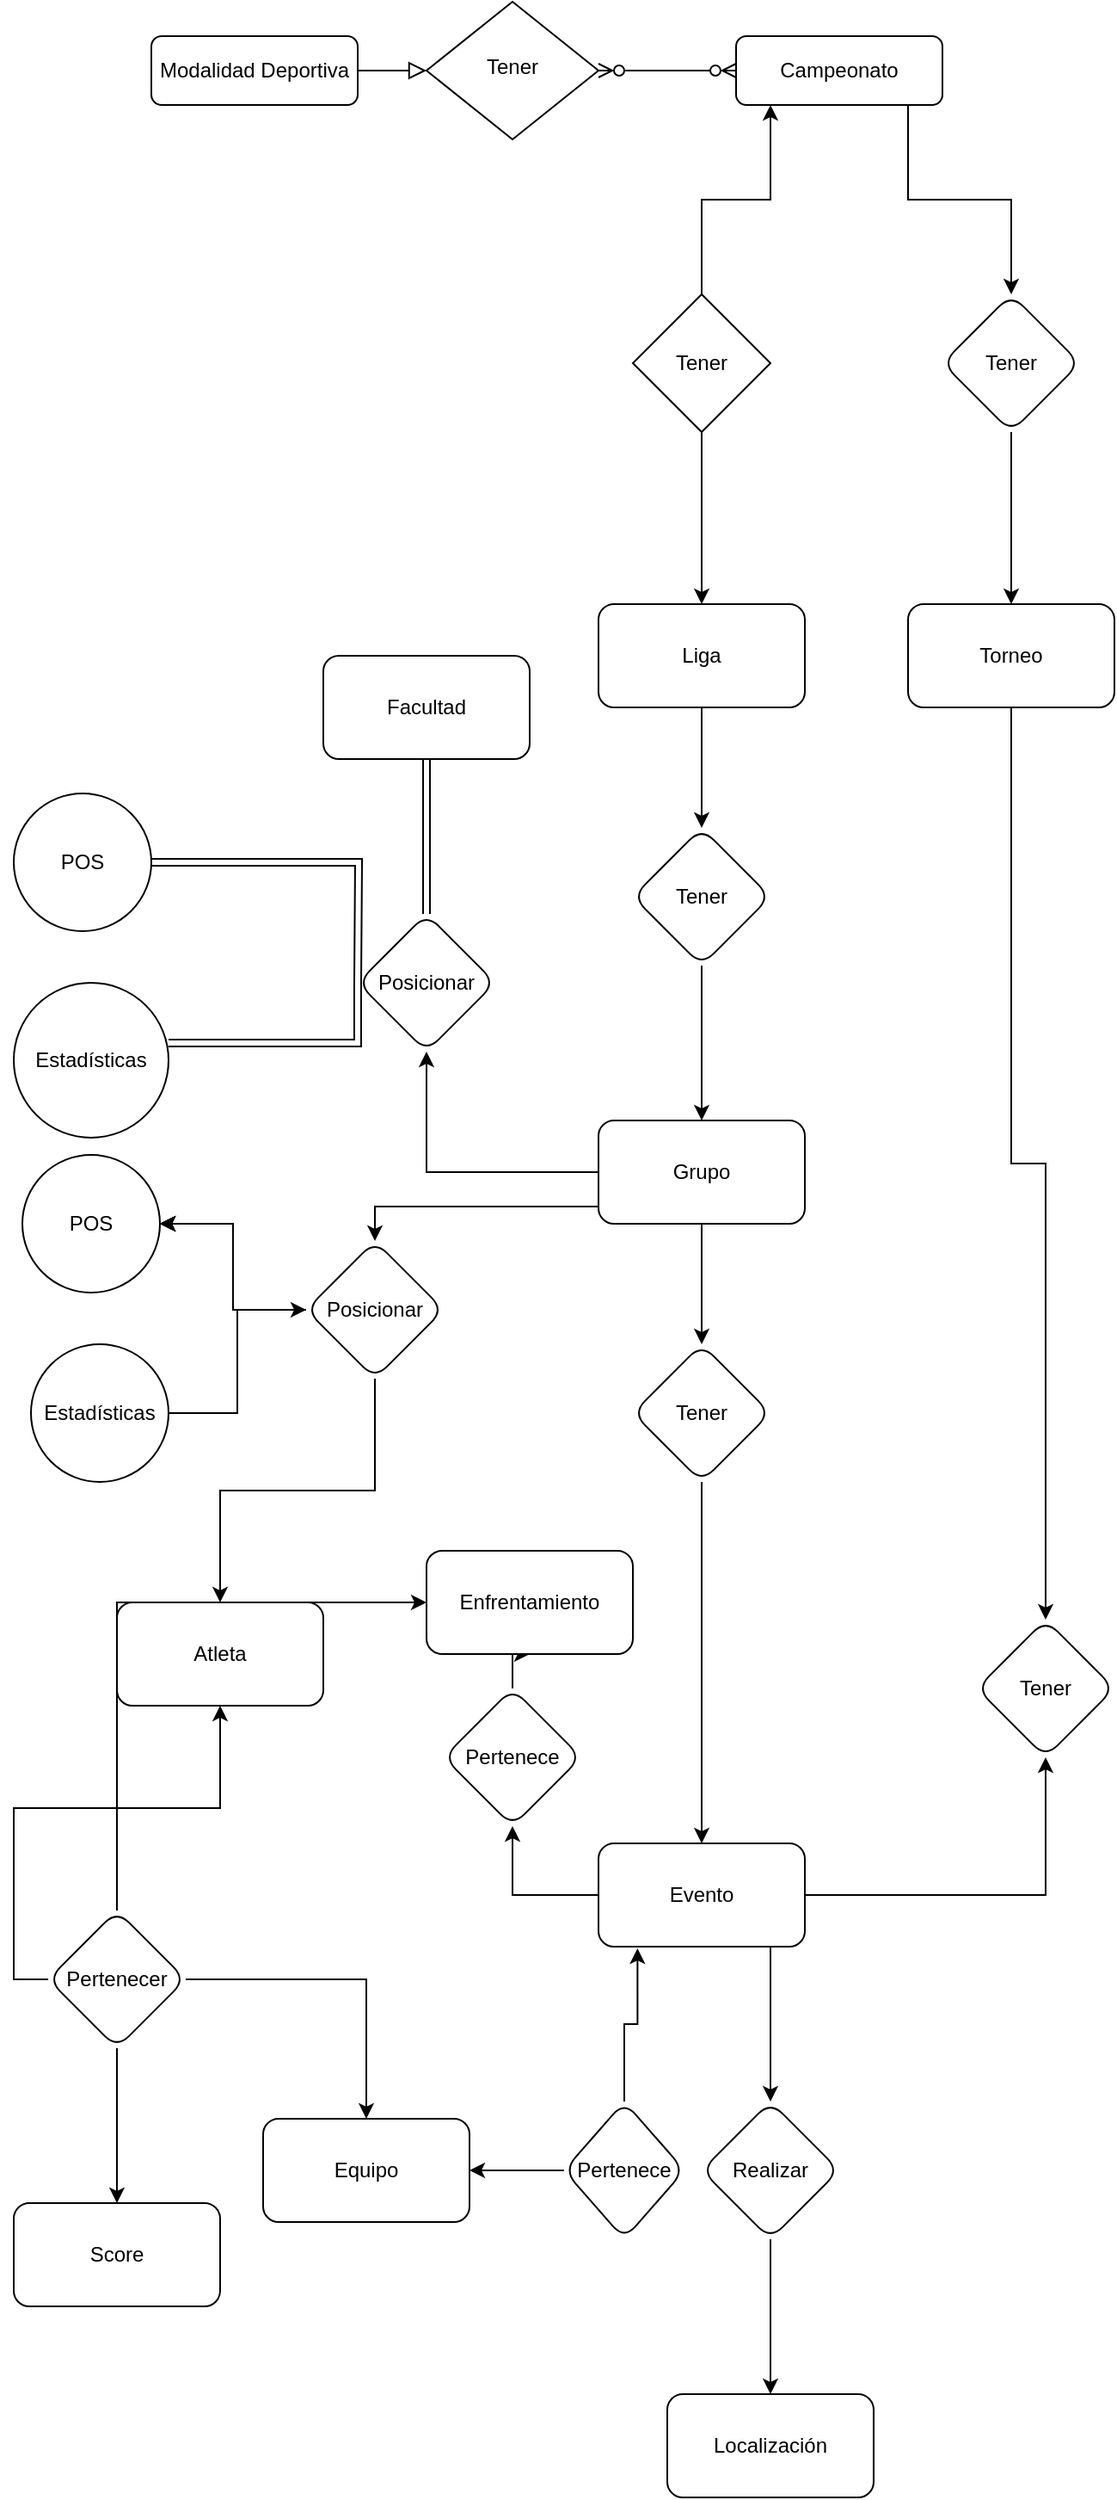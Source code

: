 <mxfile version="22.0.2" type="device">
  <diagram id="C5RBs43oDa-KdzZeNtuy" name="Page-1">
    <mxGraphModel dx="1020" dy="496" grid="1" gridSize="10" guides="1" tooltips="1" connect="1" arrows="1" fold="1" page="1" pageScale="1" pageWidth="827" pageHeight="1169" math="0" shadow="0">
      <root>
        <mxCell id="WIyWlLk6GJQsqaUBKTNV-0" />
        <mxCell id="WIyWlLk6GJQsqaUBKTNV-1" parent="WIyWlLk6GJQsqaUBKTNV-0" />
        <mxCell id="WIyWlLk6GJQsqaUBKTNV-2" value="" style="rounded=0;html=1;jettySize=auto;orthogonalLoop=1;fontSize=11;endArrow=block;endFill=0;endSize=8;strokeWidth=1;shadow=0;labelBackgroundColor=none;edgeStyle=orthogonalEdgeStyle;" parent="WIyWlLk6GJQsqaUBKTNV-1" source="WIyWlLk6GJQsqaUBKTNV-3" target="WIyWlLk6GJQsqaUBKTNV-6" edge="1">
          <mxGeometry relative="1" as="geometry" />
        </mxCell>
        <mxCell id="WIyWlLk6GJQsqaUBKTNV-3" value="Modalidad Deportiva" style="rounded=1;whiteSpace=wrap;html=1;fontSize=12;glass=0;strokeWidth=1;shadow=0;" parent="WIyWlLk6GJQsqaUBKTNV-1" vertex="1">
          <mxGeometry x="160" y="80" width="120" height="40" as="geometry" />
        </mxCell>
        <mxCell id="WIyWlLk6GJQsqaUBKTNV-6" value="Tener" style="rhombus;whiteSpace=wrap;html=1;shadow=0;fontFamily=Helvetica;fontSize=12;align=center;strokeWidth=1;spacing=6;spacingTop=-4;" parent="WIyWlLk6GJQsqaUBKTNV-1" vertex="1">
          <mxGeometry x="320" y="60" width="100" height="80" as="geometry" />
        </mxCell>
        <mxCell id="ZvgyUi1ns9W4Q0MeteP5-15" value="" style="edgeStyle=orthogonalEdgeStyle;rounded=0;orthogonalLoop=1;jettySize=auto;html=1;" parent="WIyWlLk6GJQsqaUBKTNV-1" source="WIyWlLk6GJQsqaUBKTNV-7" target="ZvgyUi1ns9W4Q0MeteP5-14" edge="1">
          <mxGeometry relative="1" as="geometry">
            <Array as="points">
              <mxPoint x="600" y="175" />
              <mxPoint x="660" y="175" />
            </Array>
          </mxGeometry>
        </mxCell>
        <mxCell id="WIyWlLk6GJQsqaUBKTNV-7" value="Campeonato" style="rounded=1;whiteSpace=wrap;html=1;fontSize=12;glass=0;strokeWidth=1;shadow=0;" parent="WIyWlLk6GJQsqaUBKTNV-1" vertex="1">
          <mxGeometry x="500" y="80" width="120" height="40" as="geometry" />
        </mxCell>
        <mxCell id="ZvgyUi1ns9W4Q0MeteP5-18" value="" style="edgeStyle=orthogonalEdgeStyle;rounded=0;orthogonalLoop=1;jettySize=auto;html=1;" parent="WIyWlLk6GJQsqaUBKTNV-1" source="ZvgyUi1ns9W4Q0MeteP5-3" target="ZvgyUi1ns9W4Q0MeteP5-17" edge="1">
          <mxGeometry relative="1" as="geometry" />
        </mxCell>
        <mxCell id="ZvgyUi1ns9W4Q0MeteP5-3" value="Liga" style="whiteSpace=wrap;html=1;rounded=1;glass=0;strokeWidth=1;shadow=0;" parent="WIyWlLk6GJQsqaUBKTNV-1" vertex="1">
          <mxGeometry x="420" y="410" width="120" height="60" as="geometry" />
        </mxCell>
        <mxCell id="ZvgyUi1ns9W4Q0MeteP5-29" style="edgeStyle=orthogonalEdgeStyle;rounded=0;orthogonalLoop=1;jettySize=auto;html=1;" parent="WIyWlLk6GJQsqaUBKTNV-1" source="ZvgyUi1ns9W4Q0MeteP5-7" target="ZvgyUi1ns9W4Q0MeteP5-27" edge="1">
          <mxGeometry relative="1" as="geometry" />
        </mxCell>
        <mxCell id="ZvgyUi1ns9W4Q0MeteP5-7" value="Torneo" style="whiteSpace=wrap;html=1;rounded=1;glass=0;strokeWidth=1;shadow=0;" parent="WIyWlLk6GJQsqaUBKTNV-1" vertex="1">
          <mxGeometry x="600" y="410" width="120" height="60" as="geometry" />
        </mxCell>
        <mxCell id="ZvgyUi1ns9W4Q0MeteP5-12" value="" style="edgeStyle=orthogonalEdgeStyle;rounded=0;orthogonalLoop=1;jettySize=auto;html=1;" parent="WIyWlLk6GJQsqaUBKTNV-1" source="ZvgyUi1ns9W4Q0MeteP5-11" target="WIyWlLk6GJQsqaUBKTNV-7" edge="1">
          <mxGeometry relative="1" as="geometry">
            <Array as="points">
              <mxPoint x="480" y="175" />
              <mxPoint x="520" y="175" />
            </Array>
          </mxGeometry>
        </mxCell>
        <mxCell id="ZvgyUi1ns9W4Q0MeteP5-13" value="" style="edgeStyle=orthogonalEdgeStyle;rounded=0;orthogonalLoop=1;jettySize=auto;html=1;" parent="WIyWlLk6GJQsqaUBKTNV-1" source="ZvgyUi1ns9W4Q0MeteP5-11" target="ZvgyUi1ns9W4Q0MeteP5-3" edge="1">
          <mxGeometry relative="1" as="geometry" />
        </mxCell>
        <mxCell id="ZvgyUi1ns9W4Q0MeteP5-11" value="Tener" style="rhombus;whiteSpace=wrap;html=1;" parent="WIyWlLk6GJQsqaUBKTNV-1" vertex="1">
          <mxGeometry x="440" y="230" width="80" height="80" as="geometry" />
        </mxCell>
        <mxCell id="ZvgyUi1ns9W4Q0MeteP5-16" value="" style="edgeStyle=orthogonalEdgeStyle;rounded=0;orthogonalLoop=1;jettySize=auto;html=1;" parent="WIyWlLk6GJQsqaUBKTNV-1" source="ZvgyUi1ns9W4Q0MeteP5-14" target="ZvgyUi1ns9W4Q0MeteP5-7" edge="1">
          <mxGeometry relative="1" as="geometry" />
        </mxCell>
        <mxCell id="ZvgyUi1ns9W4Q0MeteP5-14" value="Tener" style="rhombus;whiteSpace=wrap;html=1;rounded=1;glass=0;strokeWidth=1;shadow=0;" parent="WIyWlLk6GJQsqaUBKTNV-1" vertex="1">
          <mxGeometry x="620" y="230" width="80" height="80" as="geometry" />
        </mxCell>
        <mxCell id="ZvgyUi1ns9W4Q0MeteP5-20" value="" style="edgeStyle=orthogonalEdgeStyle;rounded=0;orthogonalLoop=1;jettySize=auto;html=1;" parent="WIyWlLk6GJQsqaUBKTNV-1" source="ZvgyUi1ns9W4Q0MeteP5-17" target="ZvgyUi1ns9W4Q0MeteP5-19" edge="1">
          <mxGeometry relative="1" as="geometry" />
        </mxCell>
        <mxCell id="ZvgyUi1ns9W4Q0MeteP5-17" value="Tener" style="rhombus;whiteSpace=wrap;html=1;rounded=1;glass=0;strokeWidth=1;shadow=0;" parent="WIyWlLk6GJQsqaUBKTNV-1" vertex="1">
          <mxGeometry x="440" y="540" width="80" height="80" as="geometry" />
        </mxCell>
        <mxCell id="ZvgyUi1ns9W4Q0MeteP5-24" value="" style="edgeStyle=orthogonalEdgeStyle;rounded=0;orthogonalLoop=1;jettySize=auto;html=1;" parent="WIyWlLk6GJQsqaUBKTNV-1" source="ZvgyUi1ns9W4Q0MeteP5-19" target="ZvgyUi1ns9W4Q0MeteP5-23" edge="1">
          <mxGeometry relative="1" as="geometry" />
        </mxCell>
        <mxCell id="ZvgyUi1ns9W4Q0MeteP5-31" value="" style="edgeStyle=orthogonalEdgeStyle;rounded=0;orthogonalLoop=1;jettySize=auto;html=1;" parent="WIyWlLk6GJQsqaUBKTNV-1" source="ZvgyUi1ns9W4Q0MeteP5-19" target="ZvgyUi1ns9W4Q0MeteP5-30" edge="1">
          <mxGeometry relative="1" as="geometry">
            <Array as="points">
              <mxPoint x="290" y="760" />
            </Array>
          </mxGeometry>
        </mxCell>
        <mxCell id="ZvgyUi1ns9W4Q0MeteP5-55" value="" style="edgeStyle=orthogonalEdgeStyle;rounded=0;orthogonalLoop=1;jettySize=auto;html=1;" parent="WIyWlLk6GJQsqaUBKTNV-1" source="ZvgyUi1ns9W4Q0MeteP5-19" target="ZvgyUi1ns9W4Q0MeteP5-54" edge="1">
          <mxGeometry relative="1" as="geometry" />
        </mxCell>
        <mxCell id="ZvgyUi1ns9W4Q0MeteP5-19" value="Grupo" style="whiteSpace=wrap;html=1;rounded=1;glass=0;strokeWidth=1;shadow=0;" parent="WIyWlLk6GJQsqaUBKTNV-1" vertex="1">
          <mxGeometry x="420" y="710" width="120" height="60" as="geometry" />
        </mxCell>
        <mxCell id="ZvgyUi1ns9W4Q0MeteP5-26" value="" style="edgeStyle=orthogonalEdgeStyle;rounded=0;orthogonalLoop=1;jettySize=auto;html=1;" parent="WIyWlLk6GJQsqaUBKTNV-1" source="ZvgyUi1ns9W4Q0MeteP5-23" target="ZvgyUi1ns9W4Q0MeteP5-25" edge="1">
          <mxGeometry relative="1" as="geometry" />
        </mxCell>
        <mxCell id="ZvgyUi1ns9W4Q0MeteP5-23" value="Tener" style="rhombus;whiteSpace=wrap;html=1;rounded=1;glass=0;strokeWidth=1;shadow=0;" parent="WIyWlLk6GJQsqaUBKTNV-1" vertex="1">
          <mxGeometry x="440" y="840" width="80" height="80" as="geometry" />
        </mxCell>
        <mxCell id="ZvgyUi1ns9W4Q0MeteP5-28" value="" style="edgeStyle=orthogonalEdgeStyle;rounded=0;orthogonalLoop=1;jettySize=auto;html=1;" parent="WIyWlLk6GJQsqaUBKTNV-1" source="ZvgyUi1ns9W4Q0MeteP5-25" target="ZvgyUi1ns9W4Q0MeteP5-27" edge="1">
          <mxGeometry relative="1" as="geometry" />
        </mxCell>
        <mxCell id="J-cm5UHr2P4jiwSGRvaJ-4" value="" style="edgeStyle=orthogonalEdgeStyle;rounded=0;orthogonalLoop=1;jettySize=auto;html=1;" parent="WIyWlLk6GJQsqaUBKTNV-1" source="ZvgyUi1ns9W4Q0MeteP5-25" target="J-cm5UHr2P4jiwSGRvaJ-3" edge="1">
          <mxGeometry relative="1" as="geometry">
            <Array as="points">
              <mxPoint x="520" y="1200" />
              <mxPoint x="520" y="1200" />
            </Array>
          </mxGeometry>
        </mxCell>
        <mxCell id="J3Mq_0e0tTaKxhwjawAL-3" value="" style="edgeStyle=orthogonalEdgeStyle;rounded=0;orthogonalLoop=1;jettySize=auto;html=1;" edge="1" parent="WIyWlLk6GJQsqaUBKTNV-1" source="ZvgyUi1ns9W4Q0MeteP5-25" target="J3Mq_0e0tTaKxhwjawAL-2">
          <mxGeometry relative="1" as="geometry" />
        </mxCell>
        <mxCell id="ZvgyUi1ns9W4Q0MeteP5-25" value="Evento" style="whiteSpace=wrap;html=1;rounded=1;glass=0;strokeWidth=1;shadow=0;" parent="WIyWlLk6GJQsqaUBKTNV-1" vertex="1">
          <mxGeometry x="420" y="1130" width="120" height="60" as="geometry" />
        </mxCell>
        <mxCell id="ZvgyUi1ns9W4Q0MeteP5-27" value="Tener" style="rhombus;whiteSpace=wrap;html=1;rounded=1;glass=0;strokeWidth=1;shadow=0;" parent="WIyWlLk6GJQsqaUBKTNV-1" vertex="1">
          <mxGeometry x="640" y="1000" width="80" height="80" as="geometry" />
        </mxCell>
        <mxCell id="ZvgyUi1ns9W4Q0MeteP5-35" value="" style="edgeStyle=orthogonalEdgeStyle;rounded=0;orthogonalLoop=1;jettySize=auto;html=1;" parent="WIyWlLk6GJQsqaUBKTNV-1" source="ZvgyUi1ns9W4Q0MeteP5-30" target="ZvgyUi1ns9W4Q0MeteP5-34" edge="1">
          <mxGeometry relative="1" as="geometry" />
        </mxCell>
        <mxCell id="ZvgyUi1ns9W4Q0MeteP5-36" value="" style="edgeStyle=orthogonalEdgeStyle;rounded=0;orthogonalLoop=1;jettySize=auto;html=1;" parent="WIyWlLk6GJQsqaUBKTNV-1" source="ZvgyUi1ns9W4Q0MeteP5-30" target="ZvgyUi1ns9W4Q0MeteP5-34" edge="1">
          <mxGeometry relative="1" as="geometry" />
        </mxCell>
        <mxCell id="ZvgyUi1ns9W4Q0MeteP5-38" value="" style="edgeStyle=orthogonalEdgeStyle;rounded=0;orthogonalLoop=1;jettySize=auto;html=1;" parent="WIyWlLk6GJQsqaUBKTNV-1" source="ZvgyUi1ns9W4Q0MeteP5-30" target="ZvgyUi1ns9W4Q0MeteP5-34" edge="1">
          <mxGeometry relative="1" as="geometry" />
        </mxCell>
        <mxCell id="ZvgyUi1ns9W4Q0MeteP5-39" value="" style="edgeStyle=orthogonalEdgeStyle;rounded=0;orthogonalLoop=1;jettySize=auto;html=1;" parent="WIyWlLk6GJQsqaUBKTNV-1" source="ZvgyUi1ns9W4Q0MeteP5-30" target="ZvgyUi1ns9W4Q0MeteP5-34" edge="1">
          <mxGeometry relative="1" as="geometry" />
        </mxCell>
        <mxCell id="ZvgyUi1ns9W4Q0MeteP5-40" value="" style="edgeStyle=orthogonalEdgeStyle;rounded=0;orthogonalLoop=1;jettySize=auto;html=1;" parent="WIyWlLk6GJQsqaUBKTNV-1" source="ZvgyUi1ns9W4Q0MeteP5-30" target="ZvgyUi1ns9W4Q0MeteP5-34" edge="1">
          <mxGeometry relative="1" as="geometry" />
        </mxCell>
        <mxCell id="ZvgyUi1ns9W4Q0MeteP5-47" value="" style="edgeStyle=orthogonalEdgeStyle;rounded=0;orthogonalLoop=1;jettySize=auto;html=1;" parent="WIyWlLk6GJQsqaUBKTNV-1" source="ZvgyUi1ns9W4Q0MeteP5-30" target="ZvgyUi1ns9W4Q0MeteP5-46" edge="1">
          <mxGeometry relative="1" as="geometry" />
        </mxCell>
        <mxCell id="ZvgyUi1ns9W4Q0MeteP5-30" value="Posicionar" style="rhombus;whiteSpace=wrap;html=1;rounded=1;glass=0;strokeWidth=1;shadow=0;" parent="WIyWlLk6GJQsqaUBKTNV-1" vertex="1">
          <mxGeometry x="250" y="780" width="80" height="80" as="geometry" />
        </mxCell>
        <mxCell id="ZvgyUi1ns9W4Q0MeteP5-34" value="POS" style="ellipse;whiteSpace=wrap;html=1;rounded=1;glass=0;strokeWidth=1;shadow=0;" parent="WIyWlLk6GJQsqaUBKTNV-1" vertex="1">
          <mxGeometry x="85" y="730" width="80" height="80" as="geometry" />
        </mxCell>
        <mxCell id="ZvgyUi1ns9W4Q0MeteP5-45" value="" style="edgeStyle=orthogonalEdgeStyle;rounded=0;orthogonalLoop=1;jettySize=auto;html=1;" parent="WIyWlLk6GJQsqaUBKTNV-1" source="ZvgyUi1ns9W4Q0MeteP5-44" target="ZvgyUi1ns9W4Q0MeteP5-30" edge="1">
          <mxGeometry relative="1" as="geometry" />
        </mxCell>
        <mxCell id="ZvgyUi1ns9W4Q0MeteP5-44" value="Estadísticas" style="ellipse;whiteSpace=wrap;html=1;aspect=fixed;" parent="WIyWlLk6GJQsqaUBKTNV-1" vertex="1">
          <mxGeometry x="90" y="840" width="80" height="80" as="geometry" />
        </mxCell>
        <mxCell id="ZvgyUi1ns9W4Q0MeteP5-46" value="Atleta" style="whiteSpace=wrap;html=1;rounded=1;glass=0;strokeWidth=1;shadow=0;" parent="WIyWlLk6GJQsqaUBKTNV-1" vertex="1">
          <mxGeometry x="140" y="990" width="120" height="60" as="geometry" />
        </mxCell>
        <mxCell id="ZvgyUi1ns9W4Q0MeteP5-72" style="edgeStyle=orthogonalEdgeStyle;shape=link;rounded=0;orthogonalLoop=1;jettySize=auto;html=1;exitX=0;exitY=0.5;exitDx=0;exitDy=0;" parent="WIyWlLk6GJQsqaUBKTNV-1" edge="1">
          <mxGeometry relative="1" as="geometry">
            <mxPoint x="280" y="630" as="sourcePoint" />
            <mxPoint x="170" y="665" as="targetPoint" />
            <Array as="points">
              <mxPoint x="280" y="665" />
            </Array>
          </mxGeometry>
        </mxCell>
        <mxCell id="ZvgyUi1ns9W4Q0MeteP5-75" value="" style="edgeStyle=orthogonalEdgeStyle;shape=link;rounded=0;orthogonalLoop=1;jettySize=auto;html=1;" parent="WIyWlLk6GJQsqaUBKTNV-1" source="ZvgyUi1ns9W4Q0MeteP5-54" target="ZvgyUi1ns9W4Q0MeteP5-74" edge="1">
          <mxGeometry relative="1" as="geometry" />
        </mxCell>
        <mxCell id="ZvgyUi1ns9W4Q0MeteP5-54" value="Posicionar" style="rhombus;whiteSpace=wrap;html=1;rounded=1;glass=0;strokeWidth=1;shadow=0;" parent="WIyWlLk6GJQsqaUBKTNV-1" vertex="1">
          <mxGeometry x="280" y="590" width="80" height="80" as="geometry" />
        </mxCell>
        <mxCell id="ZvgyUi1ns9W4Q0MeteP5-73" style="edgeStyle=orthogonalEdgeStyle;shape=link;rounded=0;orthogonalLoop=1;jettySize=auto;html=1;exitX=1;exitY=0.5;exitDx=0;exitDy=0;" parent="WIyWlLk6GJQsqaUBKTNV-1" source="ZvgyUi1ns9W4Q0MeteP5-60" edge="1">
          <mxGeometry relative="1" as="geometry">
            <mxPoint x="280" y="630" as="targetPoint" />
          </mxGeometry>
        </mxCell>
        <mxCell id="ZvgyUi1ns9W4Q0MeteP5-60" value="POS" style="ellipse;whiteSpace=wrap;html=1;rounded=1;glass=0;strokeWidth=1;shadow=0;" parent="WIyWlLk6GJQsqaUBKTNV-1" vertex="1">
          <mxGeometry x="80" y="520" width="80" height="80" as="geometry" />
        </mxCell>
        <mxCell id="ZvgyUi1ns9W4Q0MeteP5-62" value="Estadísticas" style="ellipse;whiteSpace=wrap;html=1;aspect=fixed;" parent="WIyWlLk6GJQsqaUBKTNV-1" vertex="1">
          <mxGeometry x="80" y="630" width="90" height="90" as="geometry" />
        </mxCell>
        <mxCell id="ZvgyUi1ns9W4Q0MeteP5-74" value="Facultad" style="whiteSpace=wrap;html=1;rounded=1;glass=0;strokeWidth=1;shadow=0;" parent="WIyWlLk6GJQsqaUBKTNV-1" vertex="1">
          <mxGeometry x="260" y="440" width="120" height="60" as="geometry" />
        </mxCell>
        <mxCell id="J-cm5UHr2P4jiwSGRvaJ-0" value="" style="edgeStyle=entityRelationEdgeStyle;fontSize=12;html=1;endArrow=ERzeroToMany;endFill=1;startArrow=ERzeroToMany;rounded=0;entryX=0;entryY=0.5;entryDx=0;entryDy=0;exitX=1;exitY=0.5;exitDx=0;exitDy=0;" parent="WIyWlLk6GJQsqaUBKTNV-1" source="WIyWlLk6GJQsqaUBKTNV-6" target="WIyWlLk6GJQsqaUBKTNV-7" edge="1">
          <mxGeometry width="100" height="100" relative="1" as="geometry">
            <mxPoint x="360" y="270" as="sourcePoint" />
            <mxPoint x="460" y="170" as="targetPoint" />
          </mxGeometry>
        </mxCell>
        <mxCell id="J-cm5UHr2P4jiwSGRvaJ-6" value="" style="edgeStyle=orthogonalEdgeStyle;rounded=0;orthogonalLoop=1;jettySize=auto;html=1;" parent="WIyWlLk6GJQsqaUBKTNV-1" source="J-cm5UHr2P4jiwSGRvaJ-3" target="J-cm5UHr2P4jiwSGRvaJ-5" edge="1">
          <mxGeometry relative="1" as="geometry" />
        </mxCell>
        <mxCell id="J-cm5UHr2P4jiwSGRvaJ-3" value="Realizar" style="rhombus;whiteSpace=wrap;html=1;rounded=1;glass=0;strokeWidth=1;shadow=0;" parent="WIyWlLk6GJQsqaUBKTNV-1" vertex="1">
          <mxGeometry x="480" y="1280" width="80" height="80" as="geometry" />
        </mxCell>
        <mxCell id="J-cm5UHr2P4jiwSGRvaJ-5" value="Localización" style="whiteSpace=wrap;html=1;rounded=1;glass=0;strokeWidth=1;shadow=0;" parent="WIyWlLk6GJQsqaUBKTNV-1" vertex="1">
          <mxGeometry x="460" y="1450" width="120" height="60" as="geometry" />
        </mxCell>
        <mxCell id="J3Mq_0e0tTaKxhwjawAL-1" value="" style="edgeStyle=orthogonalEdgeStyle;rounded=0;orthogonalLoop=1;jettySize=auto;html=1;" edge="1" parent="WIyWlLk6GJQsqaUBKTNV-1" source="C9VL6kjIXkK80hVUgaJd-11" target="J3Mq_0e0tTaKxhwjawAL-0">
          <mxGeometry relative="1" as="geometry" />
        </mxCell>
        <mxCell id="C9VL6kjIXkK80hVUgaJd-11" value="Pertenece" style="rhombus;whiteSpace=wrap;html=1;rounded=1;glass=0;strokeWidth=1;shadow=0;" parent="WIyWlLk6GJQsqaUBKTNV-1" vertex="1">
          <mxGeometry x="400" y="1280" width="70" height="80" as="geometry" />
        </mxCell>
        <mxCell id="C9VL6kjIXkK80hVUgaJd-12" style="edgeStyle=orthogonalEdgeStyle;rounded=0;orthogonalLoop=1;jettySize=auto;html=1;exitX=0.5;exitY=0;exitDx=0;exitDy=0;entryX=0.189;entryY=1.017;entryDx=0;entryDy=0;entryPerimeter=0;" parent="WIyWlLk6GJQsqaUBKTNV-1" source="C9VL6kjIXkK80hVUgaJd-11" target="ZvgyUi1ns9W4Q0MeteP5-25" edge="1">
          <mxGeometry relative="1" as="geometry" />
        </mxCell>
        <mxCell id="J3Mq_0e0tTaKxhwjawAL-0" value="Equipo" style="whiteSpace=wrap;html=1;rounded=1;glass=0;strokeWidth=1;shadow=0;" vertex="1" parent="WIyWlLk6GJQsqaUBKTNV-1">
          <mxGeometry x="225" y="1290" width="120" height="60" as="geometry" />
        </mxCell>
        <mxCell id="J3Mq_0e0tTaKxhwjawAL-6" value="" style="edgeStyle=orthogonalEdgeStyle;rounded=0;orthogonalLoop=1;jettySize=auto;html=1;" edge="1" parent="WIyWlLk6GJQsqaUBKTNV-1" source="J3Mq_0e0tTaKxhwjawAL-2" target="J3Mq_0e0tTaKxhwjawAL-5">
          <mxGeometry relative="1" as="geometry" />
        </mxCell>
        <mxCell id="J3Mq_0e0tTaKxhwjawAL-2" value="Pertenece" style="rhombus;whiteSpace=wrap;html=1;rounded=1;glass=0;strokeWidth=1;shadow=0;" vertex="1" parent="WIyWlLk6GJQsqaUBKTNV-1">
          <mxGeometry x="330" y="1040" width="80" height="80" as="geometry" />
        </mxCell>
        <mxCell id="J3Mq_0e0tTaKxhwjawAL-5" value="Enfrentamiento" style="whiteSpace=wrap;html=1;rounded=1;glass=0;strokeWidth=1;shadow=0;" vertex="1" parent="WIyWlLk6GJQsqaUBKTNV-1">
          <mxGeometry x="320" y="960" width="120" height="60" as="geometry" />
        </mxCell>
        <mxCell id="J3Mq_0e0tTaKxhwjawAL-10" value="" style="edgeStyle=orthogonalEdgeStyle;rounded=0;orthogonalLoop=1;jettySize=auto;html=1;" edge="1" parent="WIyWlLk6GJQsqaUBKTNV-1" source="J3Mq_0e0tTaKxhwjawAL-7" target="J3Mq_0e0tTaKxhwjawAL-0">
          <mxGeometry relative="1" as="geometry" />
        </mxCell>
        <mxCell id="J3Mq_0e0tTaKxhwjawAL-11" style="edgeStyle=orthogonalEdgeStyle;rounded=0;orthogonalLoop=1;jettySize=auto;html=1;exitX=0.5;exitY=0;exitDx=0;exitDy=0;entryX=0;entryY=0.5;entryDx=0;entryDy=0;" edge="1" parent="WIyWlLk6GJQsqaUBKTNV-1" source="J3Mq_0e0tTaKxhwjawAL-7" target="J3Mq_0e0tTaKxhwjawAL-5">
          <mxGeometry relative="1" as="geometry" />
        </mxCell>
        <mxCell id="J3Mq_0e0tTaKxhwjawAL-12" style="edgeStyle=orthogonalEdgeStyle;rounded=0;orthogonalLoop=1;jettySize=auto;html=1;exitX=0;exitY=0.5;exitDx=0;exitDy=0;entryX=0.5;entryY=1;entryDx=0;entryDy=0;" edge="1" parent="WIyWlLk6GJQsqaUBKTNV-1" source="J3Mq_0e0tTaKxhwjawAL-7" target="ZvgyUi1ns9W4Q0MeteP5-46">
          <mxGeometry relative="1" as="geometry" />
        </mxCell>
        <mxCell id="J3Mq_0e0tTaKxhwjawAL-14" value="" style="edgeStyle=orthogonalEdgeStyle;rounded=0;orthogonalLoop=1;jettySize=auto;html=1;" edge="1" parent="WIyWlLk6GJQsqaUBKTNV-1" source="J3Mq_0e0tTaKxhwjawAL-7" target="J3Mq_0e0tTaKxhwjawAL-13">
          <mxGeometry relative="1" as="geometry" />
        </mxCell>
        <mxCell id="J3Mq_0e0tTaKxhwjawAL-7" value="Pertenecer" style="rhombus;whiteSpace=wrap;html=1;rounded=1;glass=0;strokeWidth=1;shadow=0;" vertex="1" parent="WIyWlLk6GJQsqaUBKTNV-1">
          <mxGeometry x="100" y="1169" width="80" height="80" as="geometry" />
        </mxCell>
        <mxCell id="J3Mq_0e0tTaKxhwjawAL-13" value="Score" style="whiteSpace=wrap;html=1;rounded=1;glass=0;strokeWidth=1;shadow=0;" vertex="1" parent="WIyWlLk6GJQsqaUBKTNV-1">
          <mxGeometry x="80" y="1339" width="120" height="60" as="geometry" />
        </mxCell>
      </root>
    </mxGraphModel>
  </diagram>
</mxfile>
